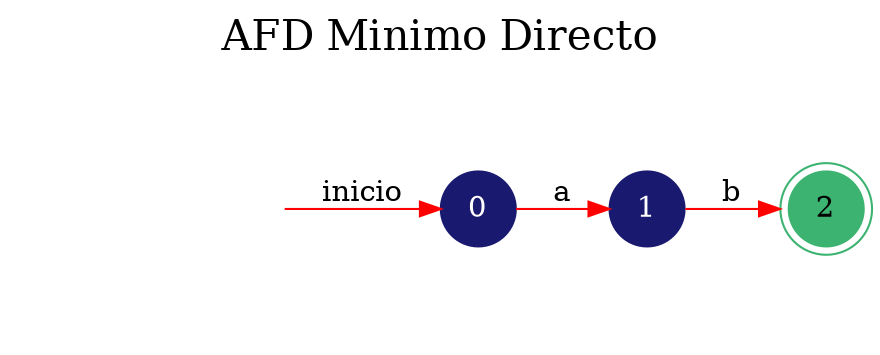 digraph automata_finito {
	rankdir=LR;
	graph [label="AFD Minimo Directo", labelloc=t, fontsize=20]; 
	node [shape=doublecircle, style = filled,color = mediumseagreen]; 2;
	node [shape=circle];
	node [color=midnightblue,fontcolor=white];
	edge [color=red];
	secret_node [style=invis];
	secret_node -> 0 [label="inicio"];
	0 -> 1 [label="a"];
	1 -> 2 [label="b"];
}